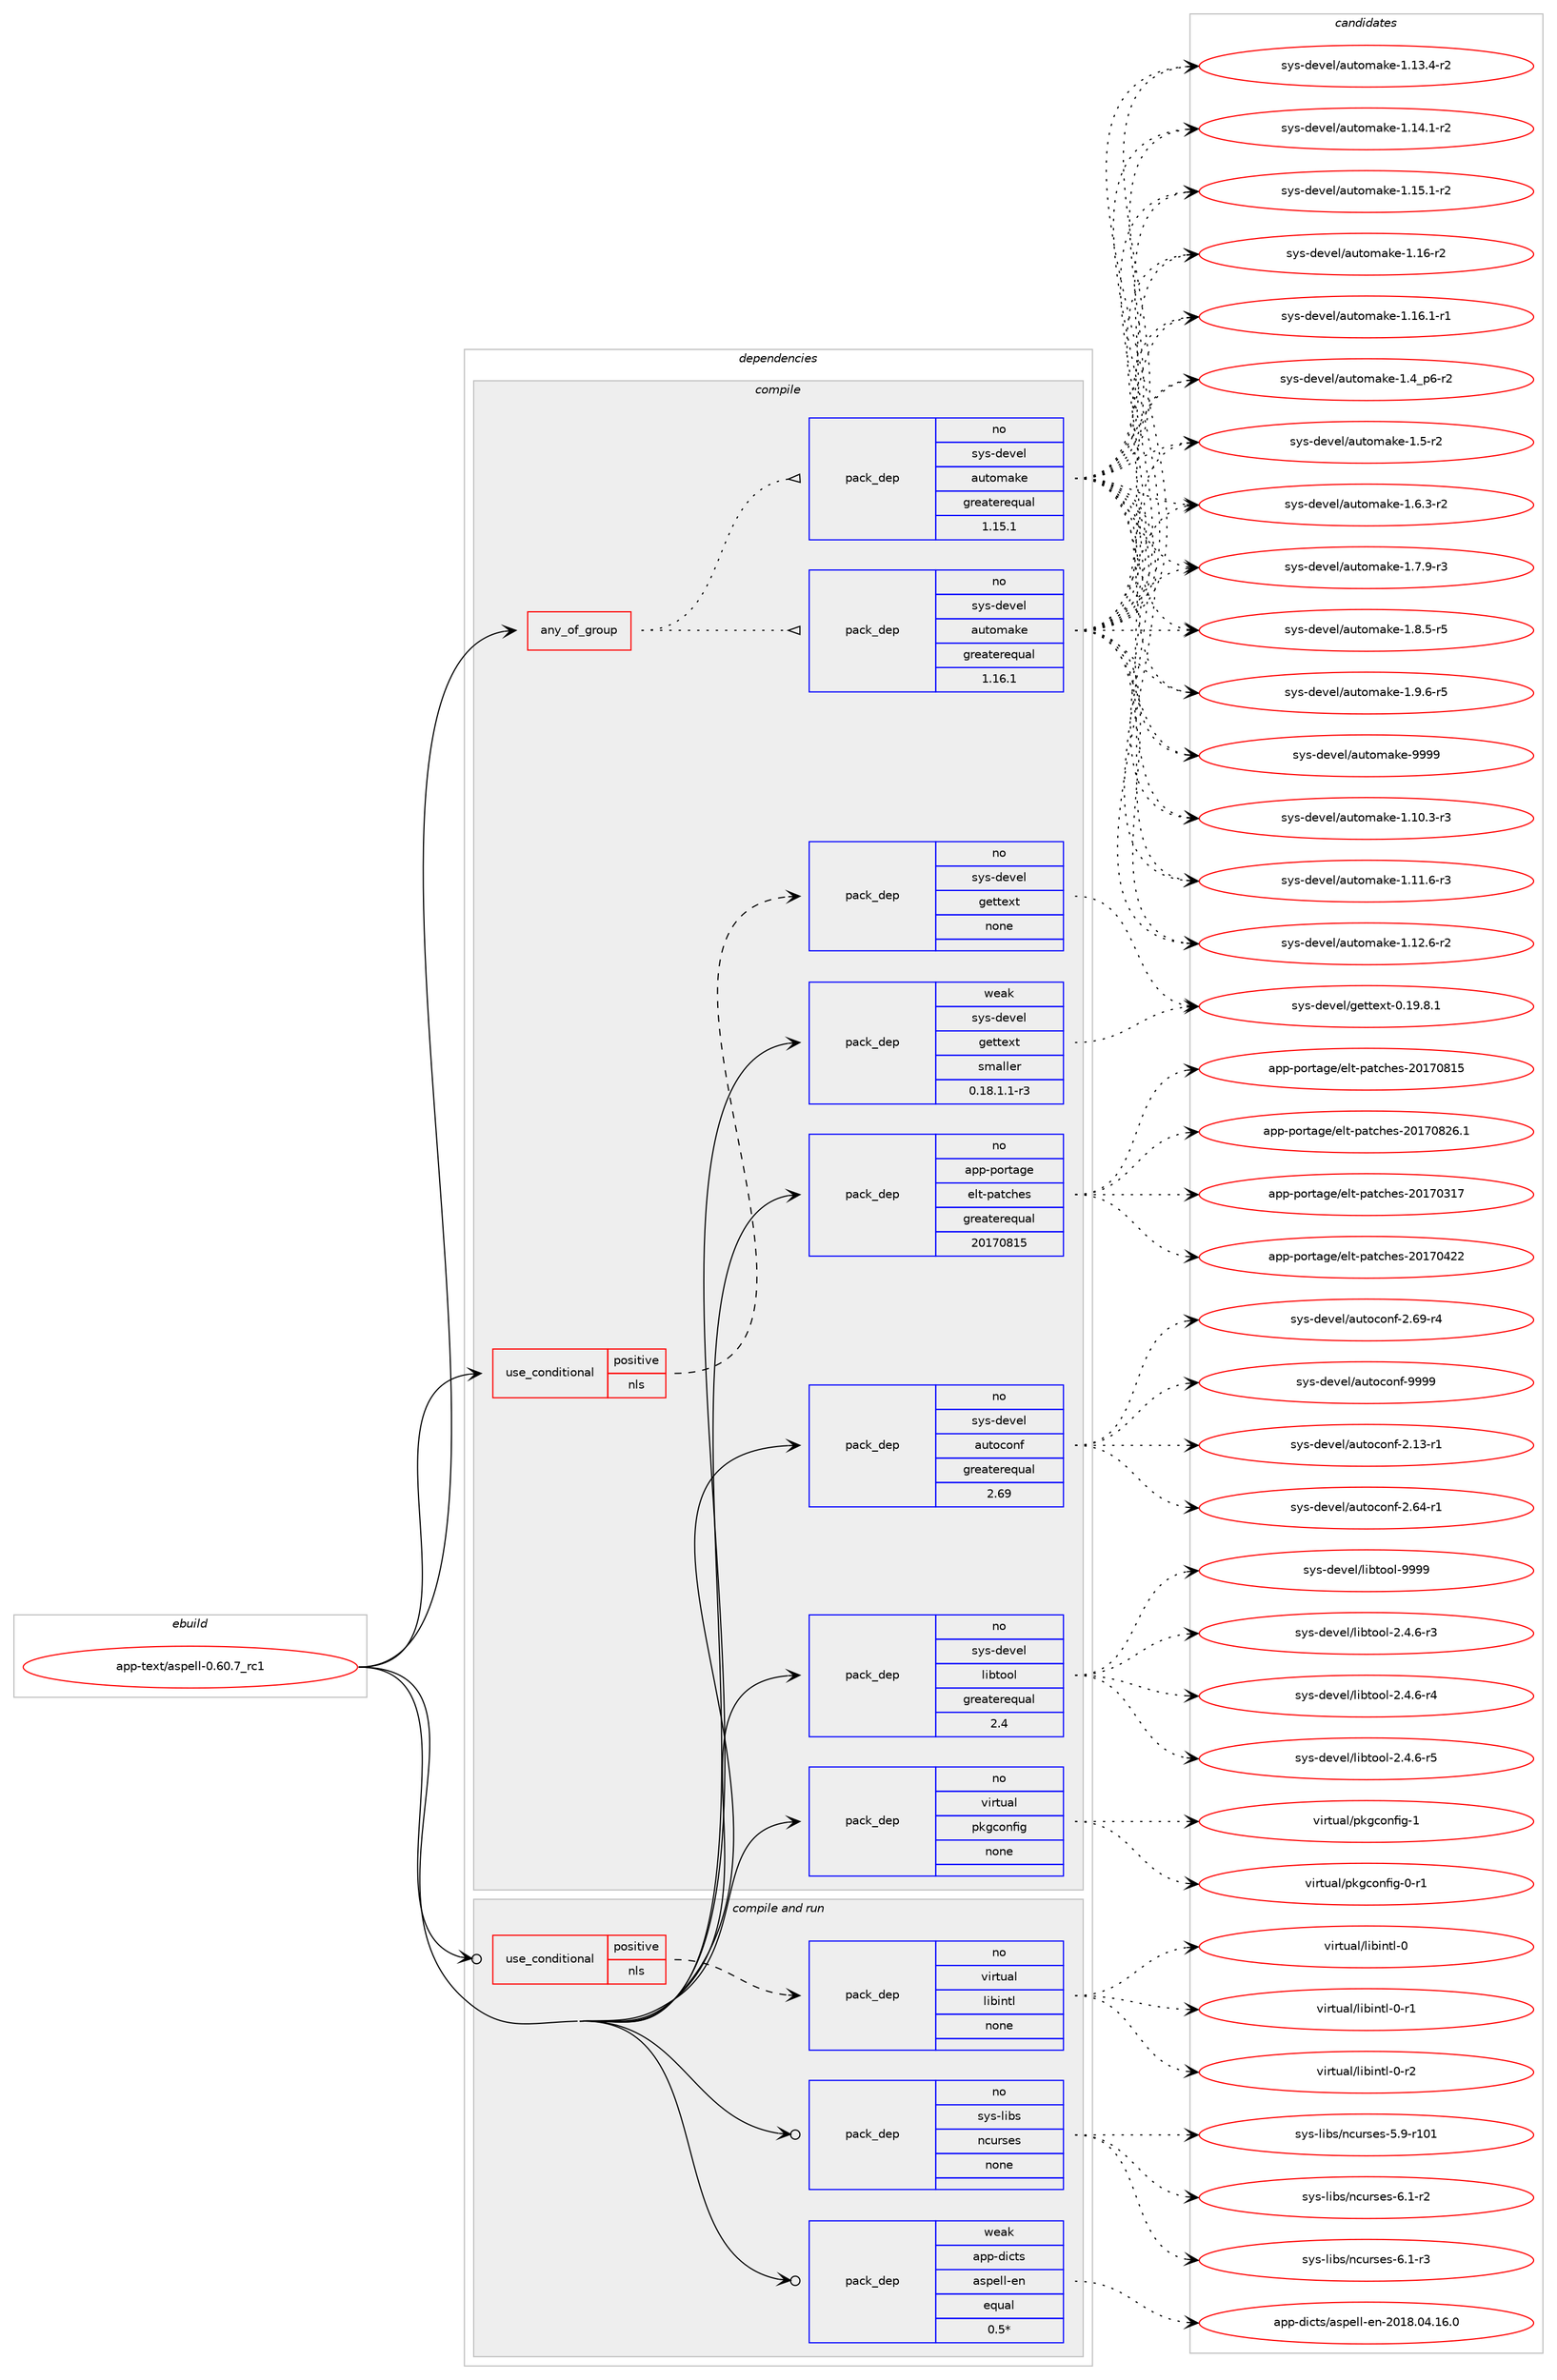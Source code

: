 digraph prolog {

# *************
# Graph options
# *************

newrank=true;
concentrate=true;
compound=true;
graph [rankdir=LR,fontname=Helvetica,fontsize=10,ranksep=1.5];#, ranksep=2.5, nodesep=0.2];
edge  [arrowhead=vee];
node  [fontname=Helvetica,fontsize=10];

# **********
# The ebuild
# **********

subgraph cluster_leftcol {
color=gray;
rank=same;
label=<<i>ebuild</i>>;
id [label="app-text/aspell-0.60.7_rc1", color=red, width=4, href="../app-text/aspell-0.60.7_rc1.svg"];
}

# ****************
# The dependencies
# ****************

subgraph cluster_midcol {
color=gray;
label=<<i>dependencies</i>>;
subgraph cluster_compile {
fillcolor="#eeeeee";
style=filled;
label=<<i>compile</i>>;
subgraph any19903 {
dependency1307847 [label=<<TABLE BORDER="0" CELLBORDER="1" CELLSPACING="0" CELLPADDING="4"><TR><TD CELLPADDING="10">any_of_group</TD></TR></TABLE>>, shape=none, color=red];subgraph pack932043 {
dependency1307848 [label=<<TABLE BORDER="0" CELLBORDER="1" CELLSPACING="0" CELLPADDING="4" WIDTH="220"><TR><TD ROWSPAN="6" CELLPADDING="30">pack_dep</TD></TR><TR><TD WIDTH="110">no</TD></TR><TR><TD>sys-devel</TD></TR><TR><TD>automake</TD></TR><TR><TD>greaterequal</TD></TR><TR><TD>1.16.1</TD></TR></TABLE>>, shape=none, color=blue];
}
dependency1307847:e -> dependency1307848:w [weight=20,style="dotted",arrowhead="oinv"];
subgraph pack932044 {
dependency1307849 [label=<<TABLE BORDER="0" CELLBORDER="1" CELLSPACING="0" CELLPADDING="4" WIDTH="220"><TR><TD ROWSPAN="6" CELLPADDING="30">pack_dep</TD></TR><TR><TD WIDTH="110">no</TD></TR><TR><TD>sys-devel</TD></TR><TR><TD>automake</TD></TR><TR><TD>greaterequal</TD></TR><TR><TD>1.15.1</TD></TR></TABLE>>, shape=none, color=blue];
}
dependency1307847:e -> dependency1307849:w [weight=20,style="dotted",arrowhead="oinv"];
}
id:e -> dependency1307847:w [weight=20,style="solid",arrowhead="vee"];
subgraph cond355355 {
dependency1307850 [label=<<TABLE BORDER="0" CELLBORDER="1" CELLSPACING="0" CELLPADDING="4"><TR><TD ROWSPAN="3" CELLPADDING="10">use_conditional</TD></TR><TR><TD>positive</TD></TR><TR><TD>nls</TD></TR></TABLE>>, shape=none, color=red];
subgraph pack932045 {
dependency1307851 [label=<<TABLE BORDER="0" CELLBORDER="1" CELLSPACING="0" CELLPADDING="4" WIDTH="220"><TR><TD ROWSPAN="6" CELLPADDING="30">pack_dep</TD></TR><TR><TD WIDTH="110">no</TD></TR><TR><TD>sys-devel</TD></TR><TR><TD>gettext</TD></TR><TR><TD>none</TD></TR><TR><TD></TD></TR></TABLE>>, shape=none, color=blue];
}
dependency1307850:e -> dependency1307851:w [weight=20,style="dashed",arrowhead="vee"];
}
id:e -> dependency1307850:w [weight=20,style="solid",arrowhead="vee"];
subgraph pack932046 {
dependency1307852 [label=<<TABLE BORDER="0" CELLBORDER="1" CELLSPACING="0" CELLPADDING="4" WIDTH="220"><TR><TD ROWSPAN="6" CELLPADDING="30">pack_dep</TD></TR><TR><TD WIDTH="110">no</TD></TR><TR><TD>app-portage</TD></TR><TR><TD>elt-patches</TD></TR><TR><TD>greaterequal</TD></TR><TR><TD>20170815</TD></TR></TABLE>>, shape=none, color=blue];
}
id:e -> dependency1307852:w [weight=20,style="solid",arrowhead="vee"];
subgraph pack932047 {
dependency1307853 [label=<<TABLE BORDER="0" CELLBORDER="1" CELLSPACING="0" CELLPADDING="4" WIDTH="220"><TR><TD ROWSPAN="6" CELLPADDING="30">pack_dep</TD></TR><TR><TD WIDTH="110">no</TD></TR><TR><TD>sys-devel</TD></TR><TR><TD>autoconf</TD></TR><TR><TD>greaterequal</TD></TR><TR><TD>2.69</TD></TR></TABLE>>, shape=none, color=blue];
}
id:e -> dependency1307853:w [weight=20,style="solid",arrowhead="vee"];
subgraph pack932048 {
dependency1307854 [label=<<TABLE BORDER="0" CELLBORDER="1" CELLSPACING="0" CELLPADDING="4" WIDTH="220"><TR><TD ROWSPAN="6" CELLPADDING="30">pack_dep</TD></TR><TR><TD WIDTH="110">no</TD></TR><TR><TD>sys-devel</TD></TR><TR><TD>libtool</TD></TR><TR><TD>greaterequal</TD></TR><TR><TD>2.4</TD></TR></TABLE>>, shape=none, color=blue];
}
id:e -> dependency1307854:w [weight=20,style="solid",arrowhead="vee"];
subgraph pack932049 {
dependency1307855 [label=<<TABLE BORDER="0" CELLBORDER="1" CELLSPACING="0" CELLPADDING="4" WIDTH="220"><TR><TD ROWSPAN="6" CELLPADDING="30">pack_dep</TD></TR><TR><TD WIDTH="110">no</TD></TR><TR><TD>virtual</TD></TR><TR><TD>pkgconfig</TD></TR><TR><TD>none</TD></TR><TR><TD></TD></TR></TABLE>>, shape=none, color=blue];
}
id:e -> dependency1307855:w [weight=20,style="solid",arrowhead="vee"];
subgraph pack932050 {
dependency1307856 [label=<<TABLE BORDER="0" CELLBORDER="1" CELLSPACING="0" CELLPADDING="4" WIDTH="220"><TR><TD ROWSPAN="6" CELLPADDING="30">pack_dep</TD></TR><TR><TD WIDTH="110">weak</TD></TR><TR><TD>sys-devel</TD></TR><TR><TD>gettext</TD></TR><TR><TD>smaller</TD></TR><TR><TD>0.18.1.1-r3</TD></TR></TABLE>>, shape=none, color=blue];
}
id:e -> dependency1307856:w [weight=20,style="solid",arrowhead="vee"];
}
subgraph cluster_compileandrun {
fillcolor="#eeeeee";
style=filled;
label=<<i>compile and run</i>>;
subgraph cond355356 {
dependency1307857 [label=<<TABLE BORDER="0" CELLBORDER="1" CELLSPACING="0" CELLPADDING="4"><TR><TD ROWSPAN="3" CELLPADDING="10">use_conditional</TD></TR><TR><TD>positive</TD></TR><TR><TD>nls</TD></TR></TABLE>>, shape=none, color=red];
subgraph pack932051 {
dependency1307858 [label=<<TABLE BORDER="0" CELLBORDER="1" CELLSPACING="0" CELLPADDING="4" WIDTH="220"><TR><TD ROWSPAN="6" CELLPADDING="30">pack_dep</TD></TR><TR><TD WIDTH="110">no</TD></TR><TR><TD>virtual</TD></TR><TR><TD>libintl</TD></TR><TR><TD>none</TD></TR><TR><TD></TD></TR></TABLE>>, shape=none, color=blue];
}
dependency1307857:e -> dependency1307858:w [weight=20,style="dashed",arrowhead="vee"];
}
id:e -> dependency1307857:w [weight=20,style="solid",arrowhead="odotvee"];
subgraph pack932052 {
dependency1307859 [label=<<TABLE BORDER="0" CELLBORDER="1" CELLSPACING="0" CELLPADDING="4" WIDTH="220"><TR><TD ROWSPAN="6" CELLPADDING="30">pack_dep</TD></TR><TR><TD WIDTH="110">no</TD></TR><TR><TD>sys-libs</TD></TR><TR><TD>ncurses</TD></TR><TR><TD>none</TD></TR><TR><TD></TD></TR></TABLE>>, shape=none, color=blue];
}
id:e -> dependency1307859:w [weight=20,style="solid",arrowhead="odotvee"];
subgraph pack932053 {
dependency1307860 [label=<<TABLE BORDER="0" CELLBORDER="1" CELLSPACING="0" CELLPADDING="4" WIDTH="220"><TR><TD ROWSPAN="6" CELLPADDING="30">pack_dep</TD></TR><TR><TD WIDTH="110">weak</TD></TR><TR><TD>app-dicts</TD></TR><TR><TD>aspell-en</TD></TR><TR><TD>equal</TD></TR><TR><TD>0.5*</TD></TR></TABLE>>, shape=none, color=blue];
}
id:e -> dependency1307860:w [weight=20,style="solid",arrowhead="odotvee"];
}
subgraph cluster_run {
fillcolor="#eeeeee";
style=filled;
label=<<i>run</i>>;
}
}

# **************
# The candidates
# **************

subgraph cluster_choices {
rank=same;
color=gray;
label=<<i>candidates</i>>;

subgraph choice932043 {
color=black;
nodesep=1;
choice11512111545100101118101108479711711611110997107101454946494846514511451 [label="sys-devel/automake-1.10.3-r3", color=red, width=4,href="../sys-devel/automake-1.10.3-r3.svg"];
choice11512111545100101118101108479711711611110997107101454946494946544511451 [label="sys-devel/automake-1.11.6-r3", color=red, width=4,href="../sys-devel/automake-1.11.6-r3.svg"];
choice11512111545100101118101108479711711611110997107101454946495046544511450 [label="sys-devel/automake-1.12.6-r2", color=red, width=4,href="../sys-devel/automake-1.12.6-r2.svg"];
choice11512111545100101118101108479711711611110997107101454946495146524511450 [label="sys-devel/automake-1.13.4-r2", color=red, width=4,href="../sys-devel/automake-1.13.4-r2.svg"];
choice11512111545100101118101108479711711611110997107101454946495246494511450 [label="sys-devel/automake-1.14.1-r2", color=red, width=4,href="../sys-devel/automake-1.14.1-r2.svg"];
choice11512111545100101118101108479711711611110997107101454946495346494511450 [label="sys-devel/automake-1.15.1-r2", color=red, width=4,href="../sys-devel/automake-1.15.1-r2.svg"];
choice1151211154510010111810110847971171161111099710710145494649544511450 [label="sys-devel/automake-1.16-r2", color=red, width=4,href="../sys-devel/automake-1.16-r2.svg"];
choice11512111545100101118101108479711711611110997107101454946495446494511449 [label="sys-devel/automake-1.16.1-r1", color=red, width=4,href="../sys-devel/automake-1.16.1-r1.svg"];
choice115121115451001011181011084797117116111109971071014549465295112544511450 [label="sys-devel/automake-1.4_p6-r2", color=red, width=4,href="../sys-devel/automake-1.4_p6-r2.svg"];
choice11512111545100101118101108479711711611110997107101454946534511450 [label="sys-devel/automake-1.5-r2", color=red, width=4,href="../sys-devel/automake-1.5-r2.svg"];
choice115121115451001011181011084797117116111109971071014549465446514511450 [label="sys-devel/automake-1.6.3-r2", color=red, width=4,href="../sys-devel/automake-1.6.3-r2.svg"];
choice115121115451001011181011084797117116111109971071014549465546574511451 [label="sys-devel/automake-1.7.9-r3", color=red, width=4,href="../sys-devel/automake-1.7.9-r3.svg"];
choice115121115451001011181011084797117116111109971071014549465646534511453 [label="sys-devel/automake-1.8.5-r5", color=red, width=4,href="../sys-devel/automake-1.8.5-r5.svg"];
choice115121115451001011181011084797117116111109971071014549465746544511453 [label="sys-devel/automake-1.9.6-r5", color=red, width=4,href="../sys-devel/automake-1.9.6-r5.svg"];
choice115121115451001011181011084797117116111109971071014557575757 [label="sys-devel/automake-9999", color=red, width=4,href="../sys-devel/automake-9999.svg"];
dependency1307848:e -> choice11512111545100101118101108479711711611110997107101454946494846514511451:w [style=dotted,weight="100"];
dependency1307848:e -> choice11512111545100101118101108479711711611110997107101454946494946544511451:w [style=dotted,weight="100"];
dependency1307848:e -> choice11512111545100101118101108479711711611110997107101454946495046544511450:w [style=dotted,weight="100"];
dependency1307848:e -> choice11512111545100101118101108479711711611110997107101454946495146524511450:w [style=dotted,weight="100"];
dependency1307848:e -> choice11512111545100101118101108479711711611110997107101454946495246494511450:w [style=dotted,weight="100"];
dependency1307848:e -> choice11512111545100101118101108479711711611110997107101454946495346494511450:w [style=dotted,weight="100"];
dependency1307848:e -> choice1151211154510010111810110847971171161111099710710145494649544511450:w [style=dotted,weight="100"];
dependency1307848:e -> choice11512111545100101118101108479711711611110997107101454946495446494511449:w [style=dotted,weight="100"];
dependency1307848:e -> choice115121115451001011181011084797117116111109971071014549465295112544511450:w [style=dotted,weight="100"];
dependency1307848:e -> choice11512111545100101118101108479711711611110997107101454946534511450:w [style=dotted,weight="100"];
dependency1307848:e -> choice115121115451001011181011084797117116111109971071014549465446514511450:w [style=dotted,weight="100"];
dependency1307848:e -> choice115121115451001011181011084797117116111109971071014549465546574511451:w [style=dotted,weight="100"];
dependency1307848:e -> choice115121115451001011181011084797117116111109971071014549465646534511453:w [style=dotted,weight="100"];
dependency1307848:e -> choice115121115451001011181011084797117116111109971071014549465746544511453:w [style=dotted,weight="100"];
dependency1307848:e -> choice115121115451001011181011084797117116111109971071014557575757:w [style=dotted,weight="100"];
}
subgraph choice932044 {
color=black;
nodesep=1;
choice11512111545100101118101108479711711611110997107101454946494846514511451 [label="sys-devel/automake-1.10.3-r3", color=red, width=4,href="../sys-devel/automake-1.10.3-r3.svg"];
choice11512111545100101118101108479711711611110997107101454946494946544511451 [label="sys-devel/automake-1.11.6-r3", color=red, width=4,href="../sys-devel/automake-1.11.6-r3.svg"];
choice11512111545100101118101108479711711611110997107101454946495046544511450 [label="sys-devel/automake-1.12.6-r2", color=red, width=4,href="../sys-devel/automake-1.12.6-r2.svg"];
choice11512111545100101118101108479711711611110997107101454946495146524511450 [label="sys-devel/automake-1.13.4-r2", color=red, width=4,href="../sys-devel/automake-1.13.4-r2.svg"];
choice11512111545100101118101108479711711611110997107101454946495246494511450 [label="sys-devel/automake-1.14.1-r2", color=red, width=4,href="../sys-devel/automake-1.14.1-r2.svg"];
choice11512111545100101118101108479711711611110997107101454946495346494511450 [label="sys-devel/automake-1.15.1-r2", color=red, width=4,href="../sys-devel/automake-1.15.1-r2.svg"];
choice1151211154510010111810110847971171161111099710710145494649544511450 [label="sys-devel/automake-1.16-r2", color=red, width=4,href="../sys-devel/automake-1.16-r2.svg"];
choice11512111545100101118101108479711711611110997107101454946495446494511449 [label="sys-devel/automake-1.16.1-r1", color=red, width=4,href="../sys-devel/automake-1.16.1-r1.svg"];
choice115121115451001011181011084797117116111109971071014549465295112544511450 [label="sys-devel/automake-1.4_p6-r2", color=red, width=4,href="../sys-devel/automake-1.4_p6-r2.svg"];
choice11512111545100101118101108479711711611110997107101454946534511450 [label="sys-devel/automake-1.5-r2", color=red, width=4,href="../sys-devel/automake-1.5-r2.svg"];
choice115121115451001011181011084797117116111109971071014549465446514511450 [label="sys-devel/automake-1.6.3-r2", color=red, width=4,href="../sys-devel/automake-1.6.3-r2.svg"];
choice115121115451001011181011084797117116111109971071014549465546574511451 [label="sys-devel/automake-1.7.9-r3", color=red, width=4,href="../sys-devel/automake-1.7.9-r3.svg"];
choice115121115451001011181011084797117116111109971071014549465646534511453 [label="sys-devel/automake-1.8.5-r5", color=red, width=4,href="../sys-devel/automake-1.8.5-r5.svg"];
choice115121115451001011181011084797117116111109971071014549465746544511453 [label="sys-devel/automake-1.9.6-r5", color=red, width=4,href="../sys-devel/automake-1.9.6-r5.svg"];
choice115121115451001011181011084797117116111109971071014557575757 [label="sys-devel/automake-9999", color=red, width=4,href="../sys-devel/automake-9999.svg"];
dependency1307849:e -> choice11512111545100101118101108479711711611110997107101454946494846514511451:w [style=dotted,weight="100"];
dependency1307849:e -> choice11512111545100101118101108479711711611110997107101454946494946544511451:w [style=dotted,weight="100"];
dependency1307849:e -> choice11512111545100101118101108479711711611110997107101454946495046544511450:w [style=dotted,weight="100"];
dependency1307849:e -> choice11512111545100101118101108479711711611110997107101454946495146524511450:w [style=dotted,weight="100"];
dependency1307849:e -> choice11512111545100101118101108479711711611110997107101454946495246494511450:w [style=dotted,weight="100"];
dependency1307849:e -> choice11512111545100101118101108479711711611110997107101454946495346494511450:w [style=dotted,weight="100"];
dependency1307849:e -> choice1151211154510010111810110847971171161111099710710145494649544511450:w [style=dotted,weight="100"];
dependency1307849:e -> choice11512111545100101118101108479711711611110997107101454946495446494511449:w [style=dotted,weight="100"];
dependency1307849:e -> choice115121115451001011181011084797117116111109971071014549465295112544511450:w [style=dotted,weight="100"];
dependency1307849:e -> choice11512111545100101118101108479711711611110997107101454946534511450:w [style=dotted,weight="100"];
dependency1307849:e -> choice115121115451001011181011084797117116111109971071014549465446514511450:w [style=dotted,weight="100"];
dependency1307849:e -> choice115121115451001011181011084797117116111109971071014549465546574511451:w [style=dotted,weight="100"];
dependency1307849:e -> choice115121115451001011181011084797117116111109971071014549465646534511453:w [style=dotted,weight="100"];
dependency1307849:e -> choice115121115451001011181011084797117116111109971071014549465746544511453:w [style=dotted,weight="100"];
dependency1307849:e -> choice115121115451001011181011084797117116111109971071014557575757:w [style=dotted,weight="100"];
}
subgraph choice932045 {
color=black;
nodesep=1;
choice1151211154510010111810110847103101116116101120116454846495746564649 [label="sys-devel/gettext-0.19.8.1", color=red, width=4,href="../sys-devel/gettext-0.19.8.1.svg"];
dependency1307851:e -> choice1151211154510010111810110847103101116116101120116454846495746564649:w [style=dotted,weight="100"];
}
subgraph choice932046 {
color=black;
nodesep=1;
choice97112112451121111141169710310147101108116451129711699104101115455048495548514955 [label="app-portage/elt-patches-20170317", color=red, width=4,href="../app-portage/elt-patches-20170317.svg"];
choice97112112451121111141169710310147101108116451129711699104101115455048495548525050 [label="app-portage/elt-patches-20170422", color=red, width=4,href="../app-portage/elt-patches-20170422.svg"];
choice97112112451121111141169710310147101108116451129711699104101115455048495548564953 [label="app-portage/elt-patches-20170815", color=red, width=4,href="../app-portage/elt-patches-20170815.svg"];
choice971121124511211111411697103101471011081164511297116991041011154550484955485650544649 [label="app-portage/elt-patches-20170826.1", color=red, width=4,href="../app-portage/elt-patches-20170826.1.svg"];
dependency1307852:e -> choice97112112451121111141169710310147101108116451129711699104101115455048495548514955:w [style=dotted,weight="100"];
dependency1307852:e -> choice97112112451121111141169710310147101108116451129711699104101115455048495548525050:w [style=dotted,weight="100"];
dependency1307852:e -> choice97112112451121111141169710310147101108116451129711699104101115455048495548564953:w [style=dotted,weight="100"];
dependency1307852:e -> choice971121124511211111411697103101471011081164511297116991041011154550484955485650544649:w [style=dotted,weight="100"];
}
subgraph choice932047 {
color=black;
nodesep=1;
choice1151211154510010111810110847971171161119911111010245504649514511449 [label="sys-devel/autoconf-2.13-r1", color=red, width=4,href="../sys-devel/autoconf-2.13-r1.svg"];
choice1151211154510010111810110847971171161119911111010245504654524511449 [label="sys-devel/autoconf-2.64-r1", color=red, width=4,href="../sys-devel/autoconf-2.64-r1.svg"];
choice1151211154510010111810110847971171161119911111010245504654574511452 [label="sys-devel/autoconf-2.69-r4", color=red, width=4,href="../sys-devel/autoconf-2.69-r4.svg"];
choice115121115451001011181011084797117116111991111101024557575757 [label="sys-devel/autoconf-9999", color=red, width=4,href="../sys-devel/autoconf-9999.svg"];
dependency1307853:e -> choice1151211154510010111810110847971171161119911111010245504649514511449:w [style=dotted,weight="100"];
dependency1307853:e -> choice1151211154510010111810110847971171161119911111010245504654524511449:w [style=dotted,weight="100"];
dependency1307853:e -> choice1151211154510010111810110847971171161119911111010245504654574511452:w [style=dotted,weight="100"];
dependency1307853:e -> choice115121115451001011181011084797117116111991111101024557575757:w [style=dotted,weight="100"];
}
subgraph choice932048 {
color=black;
nodesep=1;
choice1151211154510010111810110847108105981161111111084550465246544511451 [label="sys-devel/libtool-2.4.6-r3", color=red, width=4,href="../sys-devel/libtool-2.4.6-r3.svg"];
choice1151211154510010111810110847108105981161111111084550465246544511452 [label="sys-devel/libtool-2.4.6-r4", color=red, width=4,href="../sys-devel/libtool-2.4.6-r4.svg"];
choice1151211154510010111810110847108105981161111111084550465246544511453 [label="sys-devel/libtool-2.4.6-r5", color=red, width=4,href="../sys-devel/libtool-2.4.6-r5.svg"];
choice1151211154510010111810110847108105981161111111084557575757 [label="sys-devel/libtool-9999", color=red, width=4,href="../sys-devel/libtool-9999.svg"];
dependency1307854:e -> choice1151211154510010111810110847108105981161111111084550465246544511451:w [style=dotted,weight="100"];
dependency1307854:e -> choice1151211154510010111810110847108105981161111111084550465246544511452:w [style=dotted,weight="100"];
dependency1307854:e -> choice1151211154510010111810110847108105981161111111084550465246544511453:w [style=dotted,weight="100"];
dependency1307854:e -> choice1151211154510010111810110847108105981161111111084557575757:w [style=dotted,weight="100"];
}
subgraph choice932049 {
color=black;
nodesep=1;
choice11810511411611797108471121071039911111010210510345484511449 [label="virtual/pkgconfig-0-r1", color=red, width=4,href="../virtual/pkgconfig-0-r1.svg"];
choice1181051141161179710847112107103991111101021051034549 [label="virtual/pkgconfig-1", color=red, width=4,href="../virtual/pkgconfig-1.svg"];
dependency1307855:e -> choice11810511411611797108471121071039911111010210510345484511449:w [style=dotted,weight="100"];
dependency1307855:e -> choice1181051141161179710847112107103991111101021051034549:w [style=dotted,weight="100"];
}
subgraph choice932050 {
color=black;
nodesep=1;
choice1151211154510010111810110847103101116116101120116454846495746564649 [label="sys-devel/gettext-0.19.8.1", color=red, width=4,href="../sys-devel/gettext-0.19.8.1.svg"];
dependency1307856:e -> choice1151211154510010111810110847103101116116101120116454846495746564649:w [style=dotted,weight="100"];
}
subgraph choice932051 {
color=black;
nodesep=1;
choice1181051141161179710847108105981051101161084548 [label="virtual/libintl-0", color=red, width=4,href="../virtual/libintl-0.svg"];
choice11810511411611797108471081059810511011610845484511449 [label="virtual/libintl-0-r1", color=red, width=4,href="../virtual/libintl-0-r1.svg"];
choice11810511411611797108471081059810511011610845484511450 [label="virtual/libintl-0-r2", color=red, width=4,href="../virtual/libintl-0-r2.svg"];
dependency1307858:e -> choice1181051141161179710847108105981051101161084548:w [style=dotted,weight="100"];
dependency1307858:e -> choice11810511411611797108471081059810511011610845484511449:w [style=dotted,weight="100"];
dependency1307858:e -> choice11810511411611797108471081059810511011610845484511450:w [style=dotted,weight="100"];
}
subgraph choice932052 {
color=black;
nodesep=1;
choice115121115451081059811547110991171141151011154553465745114494849 [label="sys-libs/ncurses-5.9-r101", color=red, width=4,href="../sys-libs/ncurses-5.9-r101.svg"];
choice11512111545108105981154711099117114115101115455446494511450 [label="sys-libs/ncurses-6.1-r2", color=red, width=4,href="../sys-libs/ncurses-6.1-r2.svg"];
choice11512111545108105981154711099117114115101115455446494511451 [label="sys-libs/ncurses-6.1-r3", color=red, width=4,href="../sys-libs/ncurses-6.1-r3.svg"];
dependency1307859:e -> choice115121115451081059811547110991171141151011154553465745114494849:w [style=dotted,weight="100"];
dependency1307859:e -> choice11512111545108105981154711099117114115101115455446494511450:w [style=dotted,weight="100"];
dependency1307859:e -> choice11512111545108105981154711099117114115101115455446494511451:w [style=dotted,weight="100"];
}
subgraph choice932053 {
color=black;
nodesep=1;
choice97112112451001059911611547971151121011081084510111045504849564648524649544648 [label="app-dicts/aspell-en-2018.04.16.0", color=red, width=4,href="../app-dicts/aspell-en-2018.04.16.0.svg"];
dependency1307860:e -> choice97112112451001059911611547971151121011081084510111045504849564648524649544648:w [style=dotted,weight="100"];
}
}

}
